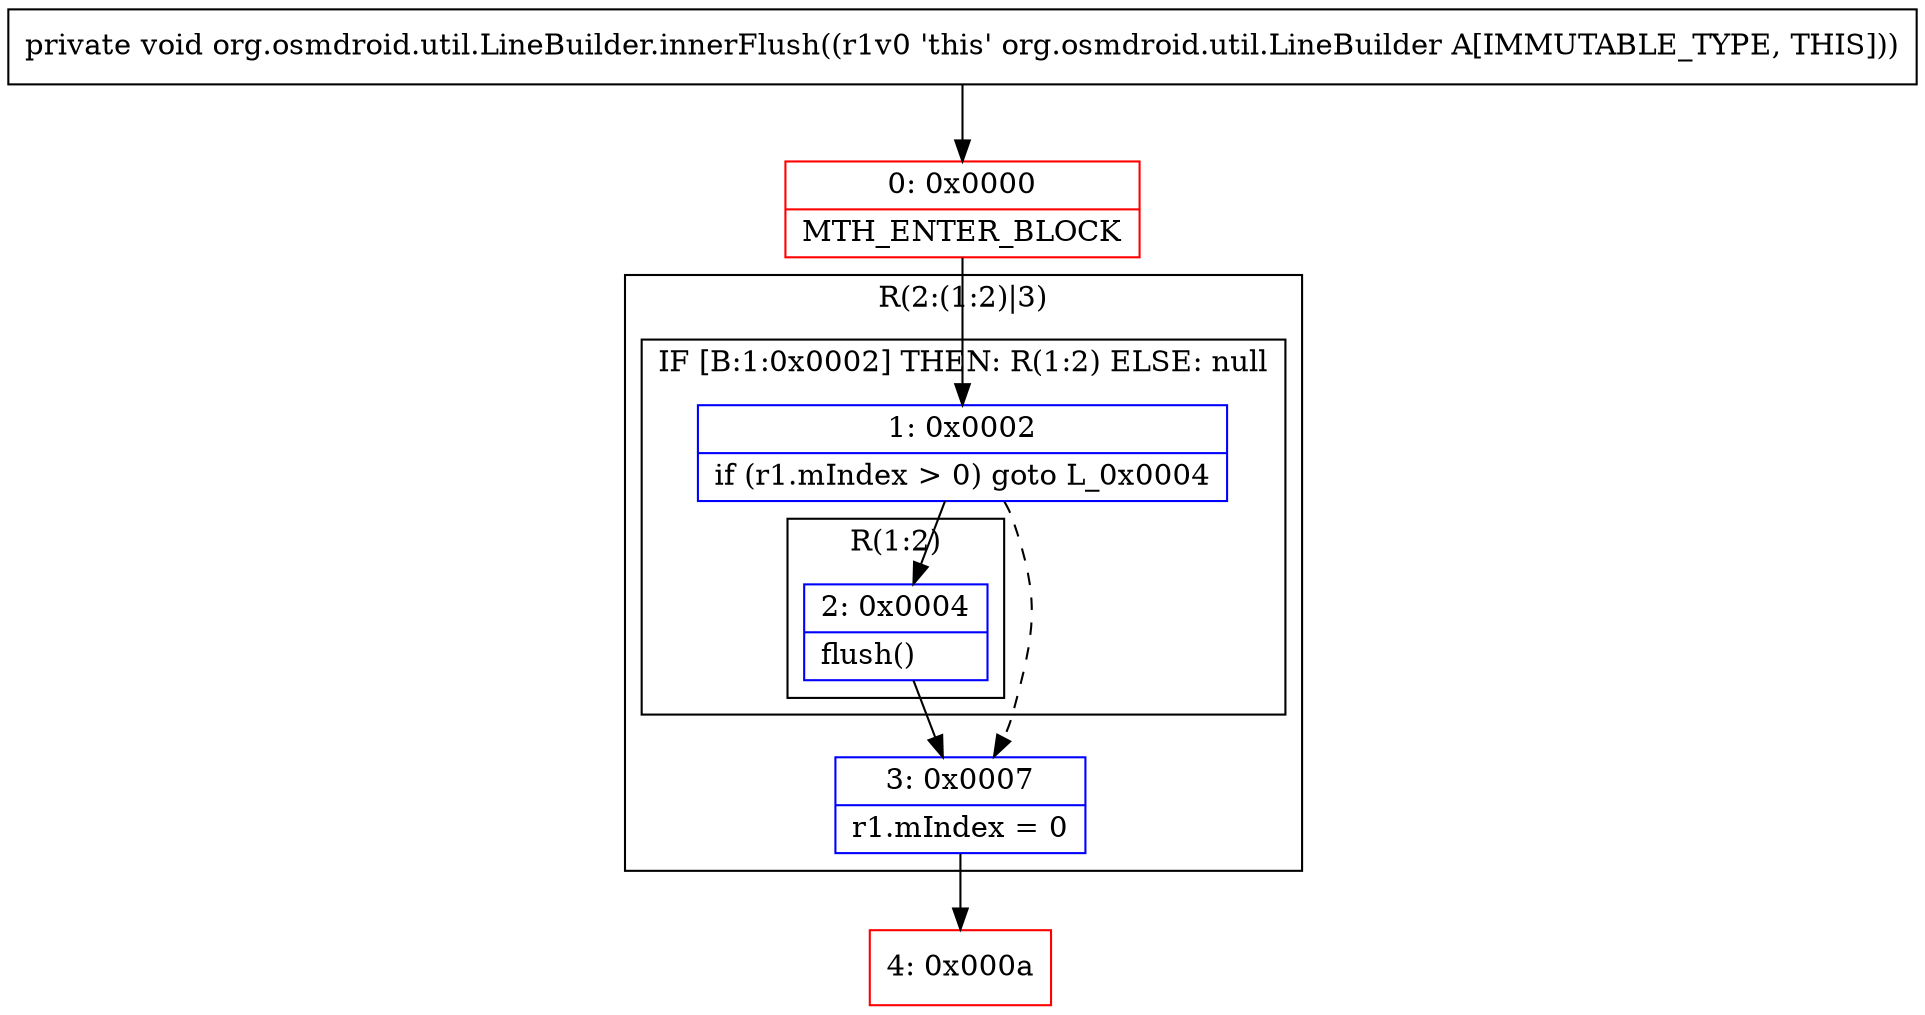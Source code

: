 digraph "CFG fororg.osmdroid.util.LineBuilder.innerFlush()V" {
subgraph cluster_Region_98846375 {
label = "R(2:(1:2)|3)";
node [shape=record,color=blue];
subgraph cluster_IfRegion_1360238966 {
label = "IF [B:1:0x0002] THEN: R(1:2) ELSE: null";
node [shape=record,color=blue];
Node_1 [shape=record,label="{1\:\ 0x0002|if (r1.mIndex \> 0) goto L_0x0004\l}"];
subgraph cluster_Region_851704534 {
label = "R(1:2)";
node [shape=record,color=blue];
Node_2 [shape=record,label="{2\:\ 0x0004|flush()\l}"];
}
}
Node_3 [shape=record,label="{3\:\ 0x0007|r1.mIndex = 0\l}"];
}
Node_0 [shape=record,color=red,label="{0\:\ 0x0000|MTH_ENTER_BLOCK\l}"];
Node_4 [shape=record,color=red,label="{4\:\ 0x000a}"];
MethodNode[shape=record,label="{private void org.osmdroid.util.LineBuilder.innerFlush((r1v0 'this' org.osmdroid.util.LineBuilder A[IMMUTABLE_TYPE, THIS])) }"];
MethodNode -> Node_0;
Node_1 -> Node_2;
Node_1 -> Node_3[style=dashed];
Node_2 -> Node_3;
Node_3 -> Node_4;
Node_0 -> Node_1;
}

